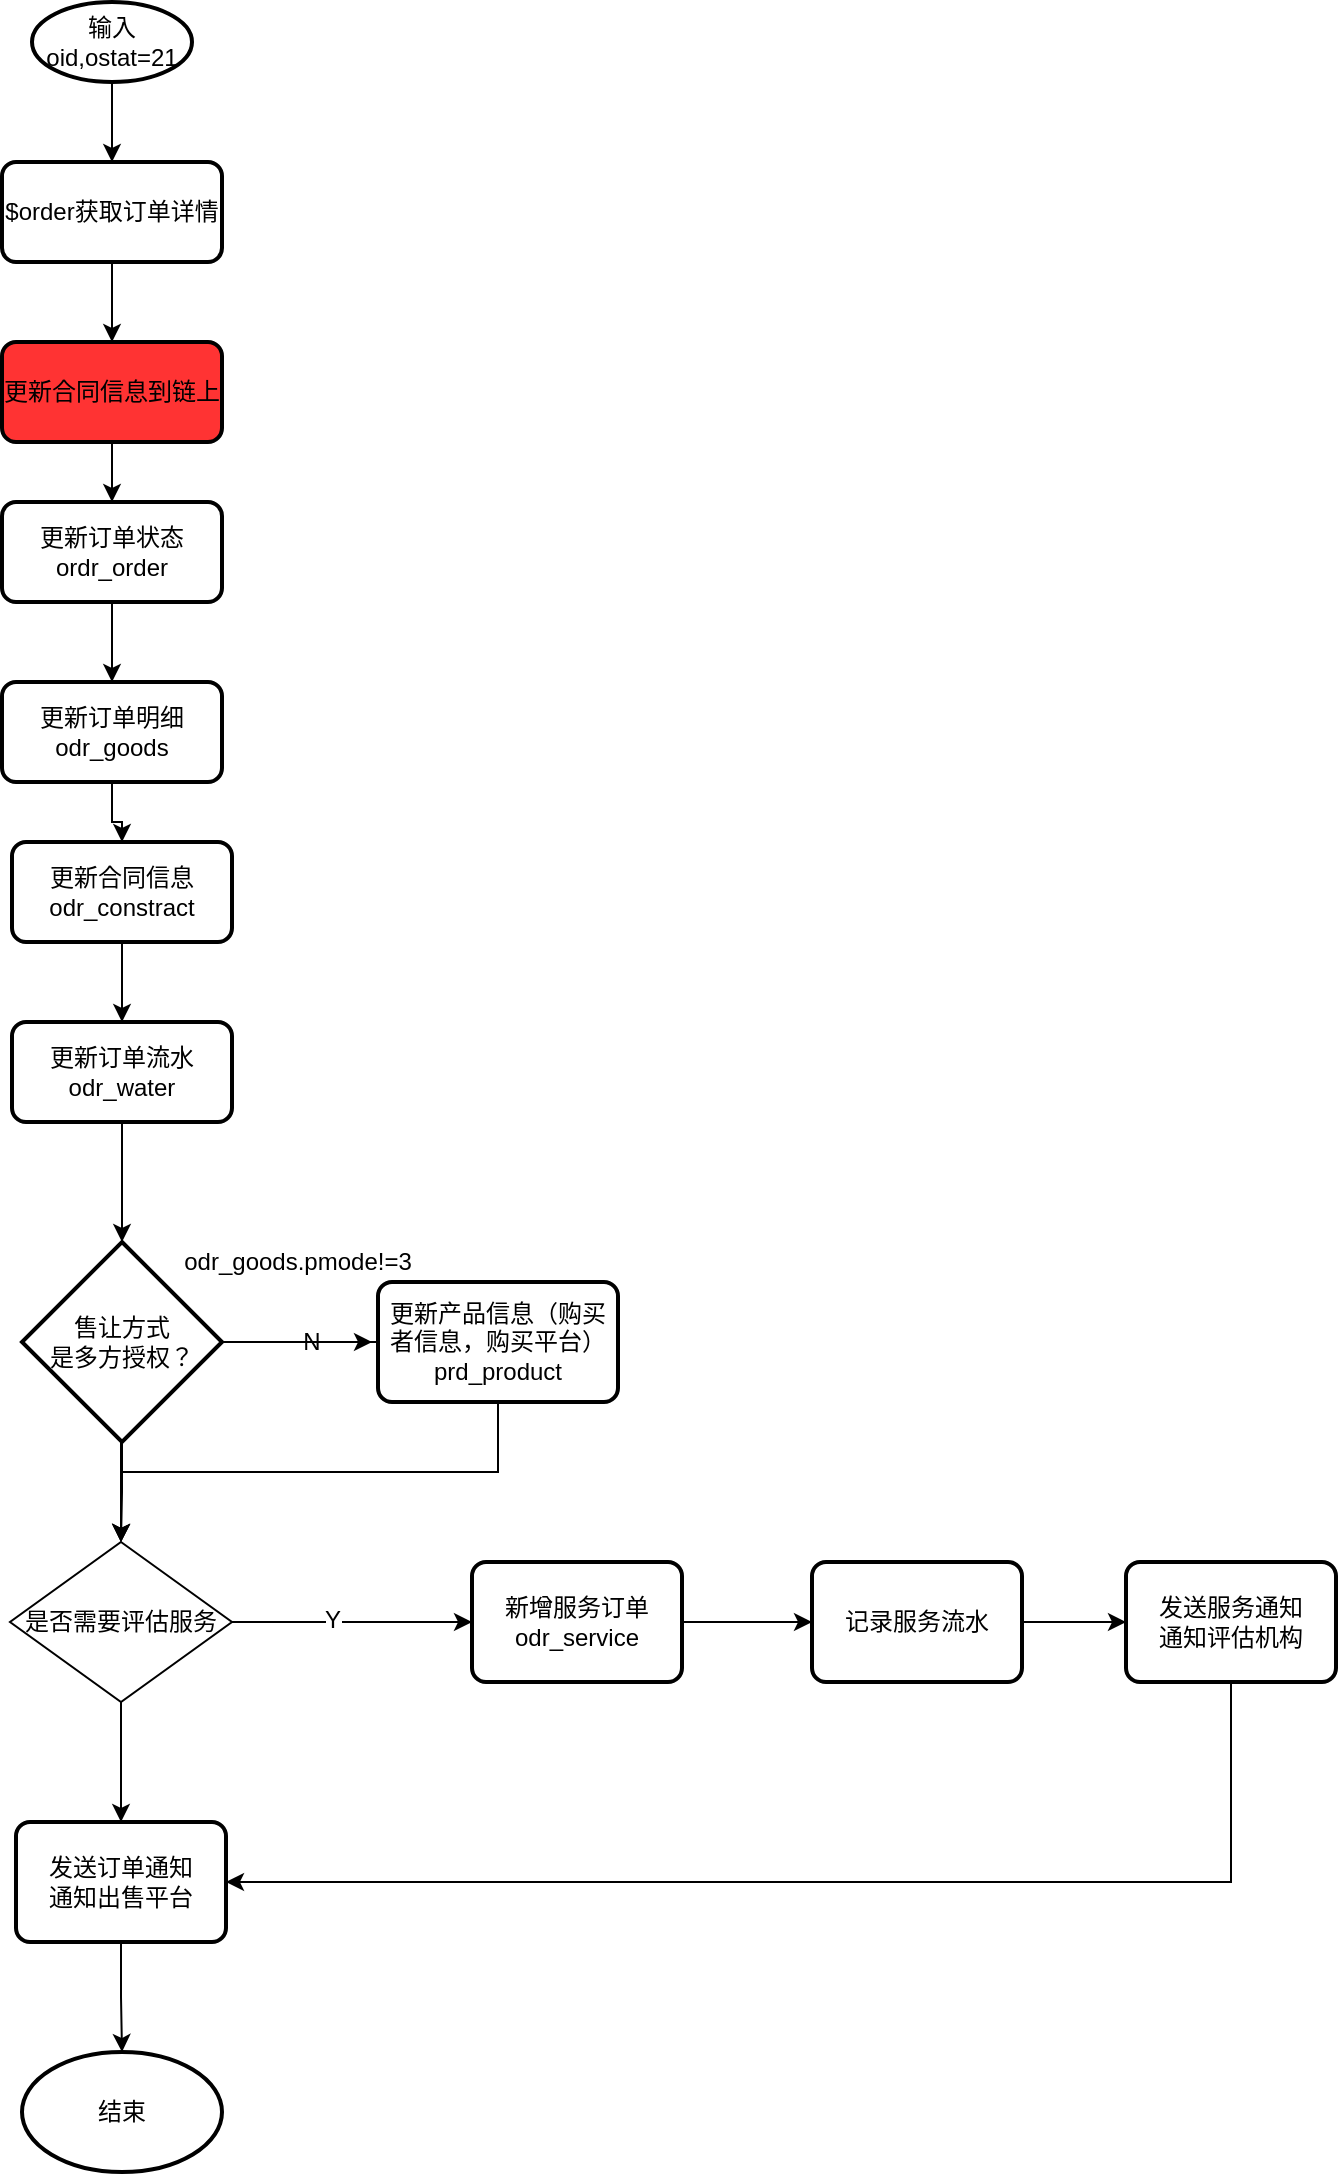 <mxfile version="10.9.6" type="github"><diagram id="hXalfdj_EA-Xsjx8ijO_" name="第 1 页"><mxGraphModel dx="1108" dy="452" grid="1" gridSize="10" guides="1" tooltips="1" connect="1" arrows="1" fold="1" page="1" pageScale="1" pageWidth="827" pageHeight="1169" math="0" shadow="0"><root><mxCell id="0"/><mxCell id="1" parent="0"/><mxCell id="CMQIILexkdbmrkpNcRnY-24" value="" style="edgeStyle=orthogonalEdgeStyle;rounded=0;orthogonalLoop=1;jettySize=auto;html=1;" edge="1" parent="1" source="CMQIILexkdbmrkpNcRnY-1" target="CMQIILexkdbmrkpNcRnY-2"><mxGeometry relative="1" as="geometry"/></mxCell><mxCell id="CMQIILexkdbmrkpNcRnY-1" value="输入oid,ostat=21" style="strokeWidth=2;html=1;shape=mxgraph.flowchart.start_1;whiteSpace=wrap;" vertex="1" parent="1"><mxGeometry x="280" y="40" width="80" height="40" as="geometry"/></mxCell><mxCell id="CMQIILexkdbmrkpNcRnY-25" value="" style="edgeStyle=orthogonalEdgeStyle;rounded=0;orthogonalLoop=1;jettySize=auto;html=1;" edge="1" parent="1" source="CMQIILexkdbmrkpNcRnY-2" target="CMQIILexkdbmrkpNcRnY-3"><mxGeometry relative="1" as="geometry"/></mxCell><mxCell id="CMQIILexkdbmrkpNcRnY-2" value="$order获取订单详情" style="rounded=1;whiteSpace=wrap;html=1;absoluteArcSize=1;arcSize=14;strokeWidth=2;" vertex="1" parent="1"><mxGeometry x="265" y="120" width="110" height="50" as="geometry"/></mxCell><mxCell id="CMQIILexkdbmrkpNcRnY-26" value="" style="edgeStyle=orthogonalEdgeStyle;rounded=0;orthogonalLoop=1;jettySize=auto;html=1;" edge="1" parent="1" source="CMQIILexkdbmrkpNcRnY-3" target="CMQIILexkdbmrkpNcRnY-4"><mxGeometry relative="1" as="geometry"/></mxCell><mxCell id="CMQIILexkdbmrkpNcRnY-3" value="更新合同信息到链上" style="rounded=1;whiteSpace=wrap;html=1;absoluteArcSize=1;arcSize=14;strokeWidth=2;fillColor=#FF3333;" vertex="1" parent="1"><mxGeometry x="265" y="210" width="110" height="50" as="geometry"/></mxCell><mxCell id="CMQIILexkdbmrkpNcRnY-27" value="" style="edgeStyle=orthogonalEdgeStyle;rounded=0;orthogonalLoop=1;jettySize=auto;html=1;" edge="1" parent="1" source="CMQIILexkdbmrkpNcRnY-4" target="CMQIILexkdbmrkpNcRnY-5"><mxGeometry relative="1" as="geometry"/></mxCell><mxCell id="CMQIILexkdbmrkpNcRnY-4" value="更新订单状态&lt;br&gt;ordr_order" style="rounded=1;whiteSpace=wrap;html=1;absoluteArcSize=1;arcSize=14;strokeWidth=2;" vertex="1" parent="1"><mxGeometry x="265" y="290" width="110" height="50" as="geometry"/></mxCell><mxCell id="CMQIILexkdbmrkpNcRnY-29" value="" style="edgeStyle=orthogonalEdgeStyle;rounded=0;orthogonalLoop=1;jettySize=auto;html=1;" edge="1" parent="1" source="CMQIILexkdbmrkpNcRnY-5" target="CMQIILexkdbmrkpNcRnY-6"><mxGeometry relative="1" as="geometry"/></mxCell><mxCell id="CMQIILexkdbmrkpNcRnY-5" value="更新订单明细&lt;br&gt;odr_goods" style="rounded=1;whiteSpace=wrap;html=1;absoluteArcSize=1;arcSize=14;strokeWidth=2;" vertex="1" parent="1"><mxGeometry x="265" y="380" width="110" height="50" as="geometry"/></mxCell><mxCell id="CMQIILexkdbmrkpNcRnY-39" value="" style="edgeStyle=orthogonalEdgeStyle;rounded=0;orthogonalLoop=1;jettySize=auto;html=1;" edge="1" parent="1" source="CMQIILexkdbmrkpNcRnY-6" target="CMQIILexkdbmrkpNcRnY-7"><mxGeometry relative="1" as="geometry"/></mxCell><mxCell id="CMQIILexkdbmrkpNcRnY-6" value="更新合同信息&lt;br&gt;odr_constract" style="rounded=1;whiteSpace=wrap;html=1;absoluteArcSize=1;arcSize=14;strokeWidth=2;" vertex="1" parent="1"><mxGeometry x="270" y="460" width="110" height="50" as="geometry"/></mxCell><mxCell id="CMQIILexkdbmrkpNcRnY-40" value="" style="edgeStyle=orthogonalEdgeStyle;rounded=0;orthogonalLoop=1;jettySize=auto;html=1;" edge="1" parent="1" source="CMQIILexkdbmrkpNcRnY-7" target="CMQIILexkdbmrkpNcRnY-9"><mxGeometry relative="1" as="geometry"/></mxCell><mxCell id="CMQIILexkdbmrkpNcRnY-7" value="更新订单流水&lt;br&gt;odr_water" style="rounded=1;whiteSpace=wrap;html=1;absoluteArcSize=1;arcSize=14;strokeWidth=2;" vertex="1" parent="1"><mxGeometry x="270" y="550" width="110" height="50" as="geometry"/></mxCell><mxCell id="CMQIILexkdbmrkpNcRnY-50" style="edgeStyle=orthogonalEdgeStyle;rounded=0;orthogonalLoop=1;jettySize=auto;html=1;entryX=0.5;entryY=0;entryDx=0;entryDy=0;" edge="1" parent="1" source="CMQIILexkdbmrkpNcRnY-8" target="CMQIILexkdbmrkpNcRnY-15"><mxGeometry relative="1" as="geometry"/></mxCell><mxCell id="CMQIILexkdbmrkpNcRnY-51" style="edgeStyle=orthogonalEdgeStyle;rounded=0;orthogonalLoop=1;jettySize=auto;html=1;exitX=0.5;exitY=1;exitDx=0;exitDy=0;entryX=0.5;entryY=0;entryDx=0;entryDy=0;" edge="1" parent="1" source="CMQIILexkdbmrkpNcRnY-8" target="CMQIILexkdbmrkpNcRnY-15"><mxGeometry relative="1" as="geometry"/></mxCell><mxCell id="CMQIILexkdbmrkpNcRnY-8" value="更新产品信息（购买者信息，购买平台）&lt;br&gt;prd_product" style="rounded=1;whiteSpace=wrap;html=1;absoluteArcSize=1;arcSize=14;strokeWidth=2;" vertex="1" parent="1"><mxGeometry x="453" y="680" width="120" height="60" as="geometry"/></mxCell><mxCell id="CMQIILexkdbmrkpNcRnY-34" value="" style="edgeStyle=orthogonalEdgeStyle;rounded=0;orthogonalLoop=1;jettySize=auto;html=1;" edge="1" parent="1" source="CMQIILexkdbmrkpNcRnY-9"><mxGeometry relative="1" as="geometry"><mxPoint x="450" y="710" as="targetPoint"/></mxGeometry></mxCell><mxCell id="CMQIILexkdbmrkpNcRnY-41" value="" style="edgeStyle=orthogonalEdgeStyle;rounded=0;orthogonalLoop=1;jettySize=auto;html=1;" edge="1" parent="1" source="CMQIILexkdbmrkpNcRnY-9" target="CMQIILexkdbmrkpNcRnY-15"><mxGeometry relative="1" as="geometry"/></mxCell><mxCell id="CMQIILexkdbmrkpNcRnY-9" value="售让方式&lt;br&gt;是多方授权？&lt;br&gt;" style="strokeWidth=2;html=1;shape=mxgraph.flowchart.decision;whiteSpace=wrap;fillColor=#FFFFFF;" vertex="1" parent="1"><mxGeometry x="275" y="660" width="100" height="100" as="geometry"/></mxCell><mxCell id="CMQIILexkdbmrkpNcRnY-14" value="odr_goods.pmode!=3" style="text;html=1;strokeColor=none;fillColor=none;align=center;verticalAlign=middle;whiteSpace=wrap;rounded=0;" vertex="1" parent="1"><mxGeometry x="393" y="660" width="40" height="20" as="geometry"/></mxCell><mxCell id="CMQIILexkdbmrkpNcRnY-44" style="edgeStyle=orthogonalEdgeStyle;rounded=0;orthogonalLoop=1;jettySize=auto;html=1;exitX=1;exitY=0.5;exitDx=0;exitDy=0;entryX=0;entryY=0.5;entryDx=0;entryDy=0;" edge="1" parent="1" source="CMQIILexkdbmrkpNcRnY-15" target="CMQIILexkdbmrkpNcRnY-16"><mxGeometry relative="1" as="geometry"/></mxCell><mxCell id="CMQIILexkdbmrkpNcRnY-47" value="Y" style="text;html=1;resizable=0;points=[];align=center;verticalAlign=middle;labelBackgroundColor=#ffffff;" vertex="1" connectable="0" parent="CMQIILexkdbmrkpNcRnY-44"><mxGeometry x="-0.167" y="1" relative="1" as="geometry"><mxPoint as="offset"/></mxGeometry></mxCell><mxCell id="CMQIILexkdbmrkpNcRnY-48" style="edgeStyle=orthogonalEdgeStyle;rounded=0;orthogonalLoop=1;jettySize=auto;html=1;exitX=0.5;exitY=1;exitDx=0;exitDy=0;" edge="1" parent="1" source="CMQIILexkdbmrkpNcRnY-15" target="CMQIILexkdbmrkpNcRnY-22"><mxGeometry relative="1" as="geometry"/></mxCell><mxCell id="CMQIILexkdbmrkpNcRnY-15" value="是否需要评估服务" style="rhombus;whiteSpace=wrap;html=1;fillColor=#FFFFFF;" vertex="1" parent="1"><mxGeometry x="269" y="810" width="111" height="80" as="geometry"/></mxCell><mxCell id="CMQIILexkdbmrkpNcRnY-45" style="edgeStyle=orthogonalEdgeStyle;rounded=0;orthogonalLoop=1;jettySize=auto;html=1;exitX=1;exitY=0.5;exitDx=0;exitDy=0;entryX=0;entryY=0.5;entryDx=0;entryDy=0;" edge="1" parent="1" source="CMQIILexkdbmrkpNcRnY-16" target="CMQIILexkdbmrkpNcRnY-17"><mxGeometry relative="1" as="geometry"/></mxCell><mxCell id="CMQIILexkdbmrkpNcRnY-16" value="新增服务订单&lt;br&gt;odr_service" style="rounded=1;whiteSpace=wrap;html=1;absoluteArcSize=1;arcSize=14;strokeWidth=2;fillColor=#FFFFFF;" vertex="1" parent="1"><mxGeometry x="500" y="820" width="105" height="60" as="geometry"/></mxCell><mxCell id="CMQIILexkdbmrkpNcRnY-46" style="edgeStyle=orthogonalEdgeStyle;rounded=0;orthogonalLoop=1;jettySize=auto;html=1;exitX=1;exitY=0.5;exitDx=0;exitDy=0;entryX=0;entryY=0.5;entryDx=0;entryDy=0;" edge="1" parent="1" source="CMQIILexkdbmrkpNcRnY-17" target="CMQIILexkdbmrkpNcRnY-18"><mxGeometry relative="1" as="geometry"/></mxCell><mxCell id="CMQIILexkdbmrkpNcRnY-17" value="记录服务流水" style="rounded=1;whiteSpace=wrap;html=1;absoluteArcSize=1;arcSize=14;strokeWidth=2;fillColor=#FFFFFF;" vertex="1" parent="1"><mxGeometry x="670" y="820" width="105" height="60" as="geometry"/></mxCell><mxCell id="CMQIILexkdbmrkpNcRnY-52" style="edgeStyle=orthogonalEdgeStyle;rounded=0;orthogonalLoop=1;jettySize=auto;html=1;exitX=0.5;exitY=1;exitDx=0;exitDy=0;entryX=1;entryY=0.5;entryDx=0;entryDy=0;" edge="1" parent="1" source="CMQIILexkdbmrkpNcRnY-18" target="CMQIILexkdbmrkpNcRnY-22"><mxGeometry relative="1" as="geometry"/></mxCell><mxCell id="CMQIILexkdbmrkpNcRnY-18" value="发送服务通知&lt;br&gt;通知评估机构" style="rounded=1;whiteSpace=wrap;html=1;absoluteArcSize=1;arcSize=14;strokeWidth=2;fillColor=#FFFFFF;" vertex="1" parent="1"><mxGeometry x="827" y="820" width="105" height="60" as="geometry"/></mxCell><mxCell id="CMQIILexkdbmrkpNcRnY-11" value="N" style="text;html=1;strokeColor=none;fillColor=none;align=center;verticalAlign=middle;whiteSpace=wrap;rounded=0;" vertex="1" parent="1"><mxGeometry x="400" y="700" width="40" height="20" as="geometry"/></mxCell><mxCell id="CMQIILexkdbmrkpNcRnY-49" style="edgeStyle=orthogonalEdgeStyle;rounded=0;orthogonalLoop=1;jettySize=auto;html=1;exitX=0.5;exitY=1;exitDx=0;exitDy=0;entryX=0.5;entryY=0;entryDx=0;entryDy=0;entryPerimeter=0;" edge="1" parent="1" source="CMQIILexkdbmrkpNcRnY-22" target="CMQIILexkdbmrkpNcRnY-23"><mxGeometry relative="1" as="geometry"/></mxCell><mxCell id="CMQIILexkdbmrkpNcRnY-22" value="发送订单通知&lt;br&gt;通知出售平台" style="rounded=1;whiteSpace=wrap;html=1;absoluteArcSize=1;arcSize=14;strokeWidth=2;fillColor=#FFFFFF;" vertex="1" parent="1"><mxGeometry x="272" y="950" width="105" height="60" as="geometry"/></mxCell><mxCell id="CMQIILexkdbmrkpNcRnY-23" value="结束" style="strokeWidth=2;html=1;shape=mxgraph.flowchart.start_1;whiteSpace=wrap;fillColor=#FFFFFF;" vertex="1" parent="1"><mxGeometry x="275" y="1065" width="100" height="60" as="geometry"/></mxCell></root></mxGraphModel></diagram></mxfile>